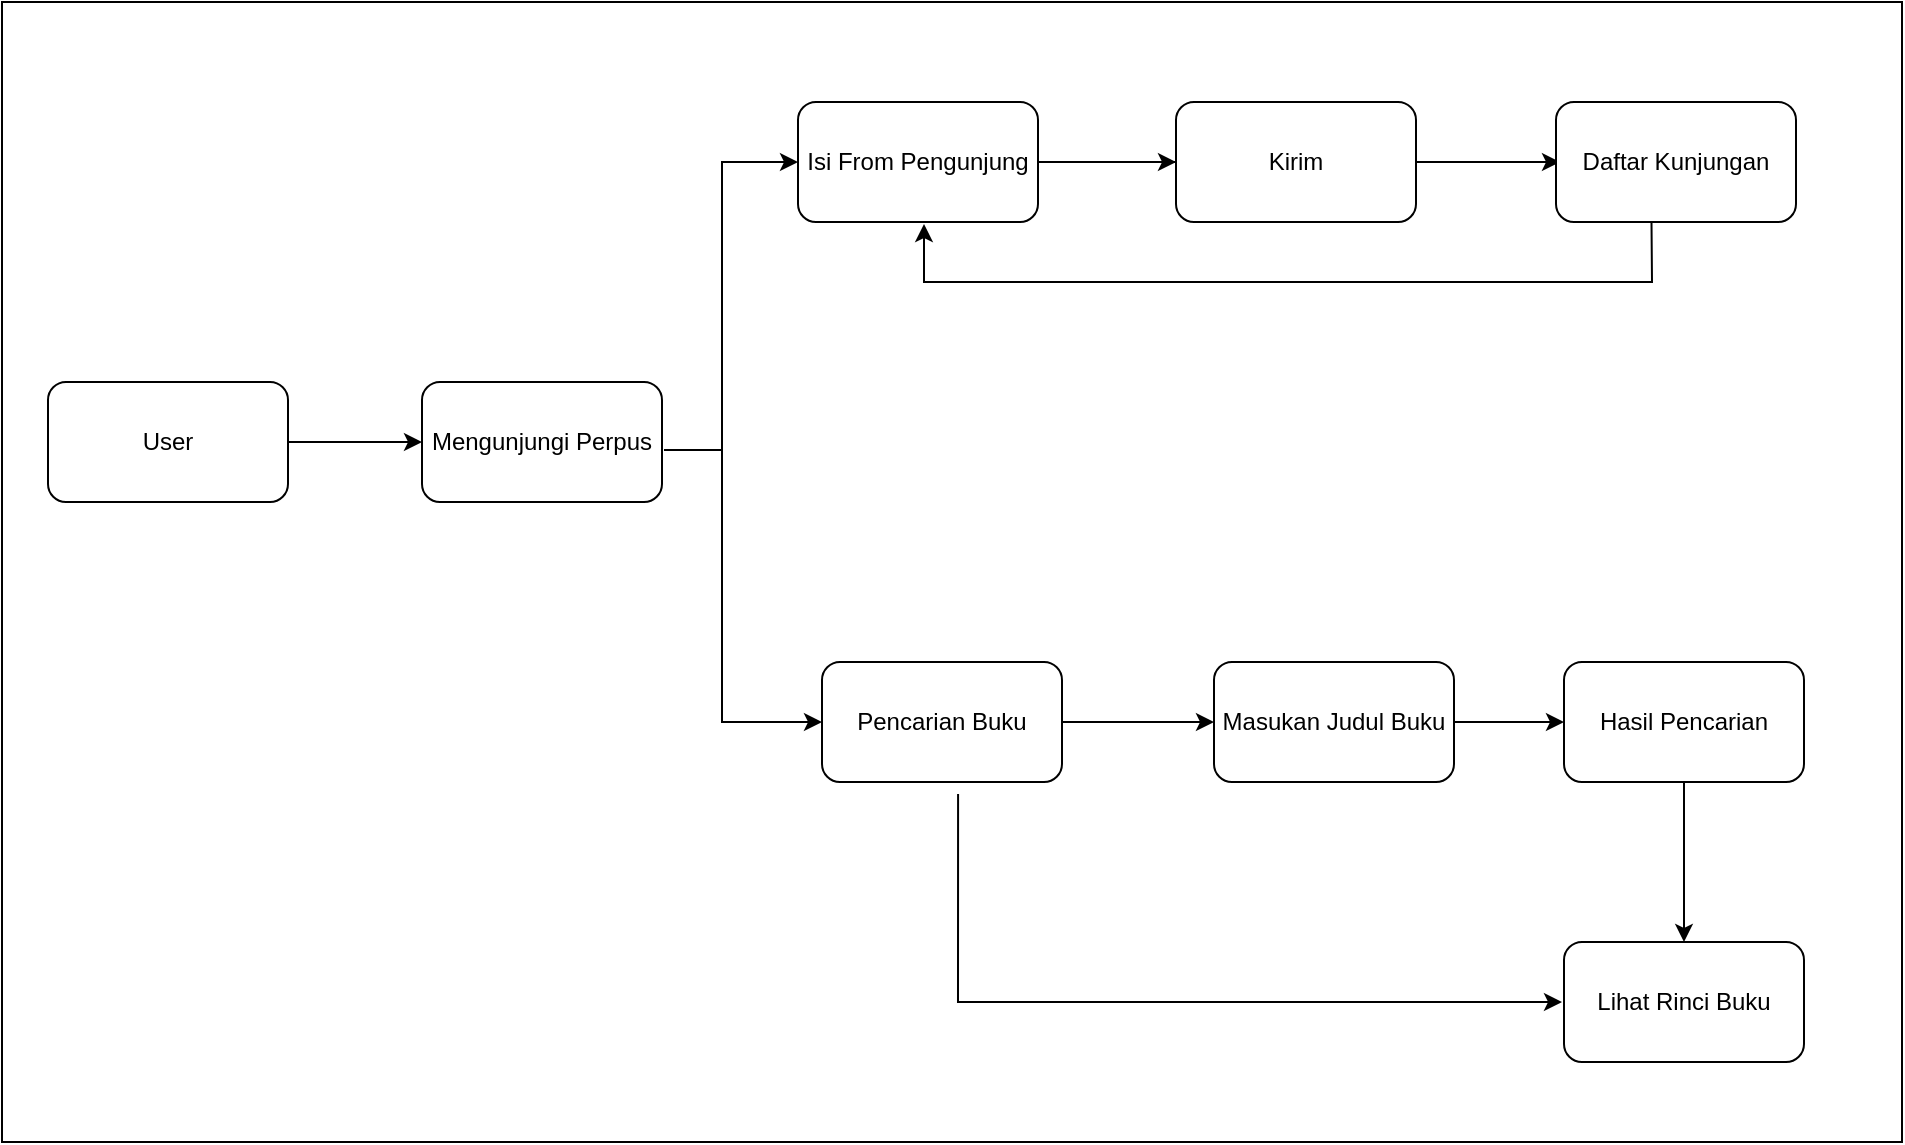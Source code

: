 <mxfile version="23.0.2" type="github">
  <diagram name="Page-1" id="5-DjrsFocMByZr_6K7mZ">
    <mxGraphModel dx="1831" dy="627" grid="1" gridSize="10" guides="1" tooltips="1" connect="1" arrows="1" fold="1" page="1" pageScale="1" pageWidth="850" pageHeight="1100" math="0" shadow="0">
      <root>
        <mxCell id="0" />
        <mxCell id="1" parent="0" />
        <mxCell id="LtM1DyOjncuUmMR1iWAj-1" value="" style="rounded=0;whiteSpace=wrap;html=1;" vertex="1" parent="1">
          <mxGeometry x="-90" y="220" width="950" height="570" as="geometry" />
        </mxCell>
        <mxCell id="LtM1DyOjncuUmMR1iWAj-28" value="" style="edgeStyle=orthogonalEdgeStyle;rounded=0;orthogonalLoop=1;jettySize=auto;html=1;" edge="1" parent="1" source="LtM1DyOjncuUmMR1iWAj-26" target="LtM1DyOjncuUmMR1iWAj-27">
          <mxGeometry relative="1" as="geometry" />
        </mxCell>
        <mxCell id="LtM1DyOjncuUmMR1iWAj-26" value="User" style="rounded=1;whiteSpace=wrap;html=1;" vertex="1" parent="1">
          <mxGeometry x="-67" y="410" width="120" height="60" as="geometry" />
        </mxCell>
        <mxCell id="LtM1DyOjncuUmMR1iWAj-27" value="Mengunjungi Perpus" style="whiteSpace=wrap;html=1;rounded=1;" vertex="1" parent="1">
          <mxGeometry x="120" y="410" width="120" height="60" as="geometry" />
        </mxCell>
        <mxCell id="LtM1DyOjncuUmMR1iWAj-32" value="" style="edgeStyle=orthogonalEdgeStyle;rounded=0;orthogonalLoop=1;jettySize=auto;html=1;" edge="1" parent="1" source="LtM1DyOjncuUmMR1iWAj-29" target="LtM1DyOjncuUmMR1iWAj-31">
          <mxGeometry relative="1" as="geometry" />
        </mxCell>
        <mxCell id="LtM1DyOjncuUmMR1iWAj-29" value="Isi From Pengunjung" style="whiteSpace=wrap;html=1;rounded=1;" vertex="1" parent="1">
          <mxGeometry x="308" y="270" width="120" height="60" as="geometry" />
        </mxCell>
        <mxCell id="LtM1DyOjncuUmMR1iWAj-34" value="" style="edgeStyle=orthogonalEdgeStyle;rounded=0;orthogonalLoop=1;jettySize=auto;html=1;" edge="1" parent="1">
          <mxGeometry relative="1" as="geometry">
            <mxPoint x="450" y="300" as="sourcePoint" />
            <mxPoint x="689" y="300" as="targetPoint" />
          </mxGeometry>
        </mxCell>
        <mxCell id="LtM1DyOjncuUmMR1iWAj-31" value="Kirim" style="whiteSpace=wrap;html=1;rounded=1;" vertex="1" parent="1">
          <mxGeometry x="497" y="270" width="120" height="60" as="geometry" />
        </mxCell>
        <mxCell id="LtM1DyOjncuUmMR1iWAj-33" value="Daftar Kunjungan" style="whiteSpace=wrap;html=1;rounded=1;" vertex="1" parent="1">
          <mxGeometry x="687" y="270" width="120" height="60" as="geometry" />
        </mxCell>
        <mxCell id="LtM1DyOjncuUmMR1iWAj-42" value="" style="edgeStyle=orthogonalEdgeStyle;rounded=0;orthogonalLoop=1;jettySize=auto;html=1;" edge="1" parent="1" source="LtM1DyOjncuUmMR1iWAj-39" target="LtM1DyOjncuUmMR1iWAj-41">
          <mxGeometry relative="1" as="geometry" />
        </mxCell>
        <mxCell id="LtM1DyOjncuUmMR1iWAj-39" value="Pencarian Buku" style="whiteSpace=wrap;html=1;rounded=1;" vertex="1" parent="1">
          <mxGeometry x="320" y="550" width="120" height="60" as="geometry" />
        </mxCell>
        <mxCell id="LtM1DyOjncuUmMR1iWAj-44" value="" style="edgeStyle=orthogonalEdgeStyle;rounded=0;orthogonalLoop=1;jettySize=auto;html=1;" edge="1" parent="1" source="LtM1DyOjncuUmMR1iWAj-41" target="LtM1DyOjncuUmMR1iWAj-43">
          <mxGeometry relative="1" as="geometry" />
        </mxCell>
        <mxCell id="LtM1DyOjncuUmMR1iWAj-41" value="Masukan Judul Buku" style="whiteSpace=wrap;html=1;rounded=1;" vertex="1" parent="1">
          <mxGeometry x="516" y="550" width="120" height="60" as="geometry" />
        </mxCell>
        <mxCell id="LtM1DyOjncuUmMR1iWAj-46" value="" style="edgeStyle=orthogonalEdgeStyle;rounded=0;orthogonalLoop=1;jettySize=auto;html=1;" edge="1" parent="1" source="LtM1DyOjncuUmMR1iWAj-43" target="LtM1DyOjncuUmMR1iWAj-45">
          <mxGeometry relative="1" as="geometry" />
        </mxCell>
        <mxCell id="LtM1DyOjncuUmMR1iWAj-43" value="Hasil Pencarian" style="whiteSpace=wrap;html=1;rounded=1;" vertex="1" parent="1">
          <mxGeometry x="691" y="550" width="120" height="60" as="geometry" />
        </mxCell>
        <mxCell id="LtM1DyOjncuUmMR1iWAj-45" value="Lihat Rinci Buku" style="whiteSpace=wrap;html=1;rounded=1;" vertex="1" parent="1">
          <mxGeometry x="691" y="690" width="120" height="60" as="geometry" />
        </mxCell>
        <mxCell id="LtM1DyOjncuUmMR1iWAj-48" value="" style="endArrow=classic;html=1;rounded=0;exitX=0.705;exitY=0.181;exitDx=0;exitDy=0;exitPerimeter=0;" edge="1" parent="1">
          <mxGeometry width="50" height="50" relative="1" as="geometry">
            <mxPoint x="734.75" y="329.89" as="sourcePoint" />
            <mxPoint x="371" y="331" as="targetPoint" />
            <Array as="points">
              <mxPoint x="735" y="360" />
              <mxPoint x="371" y="360" />
            </Array>
          </mxGeometry>
        </mxCell>
        <mxCell id="LtM1DyOjncuUmMR1iWAj-50" value="" style="endArrow=classic;html=1;rounded=0;" edge="1" parent="1">
          <mxGeometry width="50" height="50" relative="1" as="geometry">
            <mxPoint x="520" y="722" as="sourcePoint" />
            <mxPoint x="520" y="722" as="targetPoint" />
          </mxGeometry>
        </mxCell>
        <mxCell id="LtM1DyOjncuUmMR1iWAj-51" value="" style="endArrow=classic;html=1;rounded=0;exitX=0.567;exitY=1.1;exitDx=0;exitDy=0;exitPerimeter=0;" edge="1" parent="1" source="LtM1DyOjncuUmMR1iWAj-39">
          <mxGeometry width="50" height="50" relative="1" as="geometry">
            <mxPoint x="484" y="610" as="sourcePoint" />
            <mxPoint x="690" y="720" as="targetPoint" />
            <Array as="points">
              <mxPoint x="388" y="720" />
            </Array>
          </mxGeometry>
        </mxCell>
        <mxCell id="LtM1DyOjncuUmMR1iWAj-54" value="" style="endArrow=classic;startArrow=classic;html=1;rounded=0;entryX=0;entryY=0.5;entryDx=0;entryDy=0;exitX=0;exitY=0.5;exitDx=0;exitDy=0;" edge="1" parent="1" source="LtM1DyOjncuUmMR1iWAj-39" target="LtM1DyOjncuUmMR1iWAj-29">
          <mxGeometry width="50" height="50" relative="1" as="geometry">
            <mxPoint x="370" y="600" as="sourcePoint" />
            <mxPoint x="420" y="550" as="targetPoint" />
            <Array as="points">
              <mxPoint x="270" y="580" />
              <mxPoint x="270" y="430" />
              <mxPoint x="270" y="360" />
              <mxPoint x="270" y="300" />
            </Array>
          </mxGeometry>
        </mxCell>
        <mxCell id="LtM1DyOjncuUmMR1iWAj-56" value="" style="endArrow=none;html=1;rounded=0;" edge="1" parent="1">
          <mxGeometry width="50" height="50" relative="1" as="geometry">
            <mxPoint x="241" y="444" as="sourcePoint" />
            <mxPoint x="270" y="444" as="targetPoint" />
          </mxGeometry>
        </mxCell>
      </root>
    </mxGraphModel>
  </diagram>
</mxfile>
